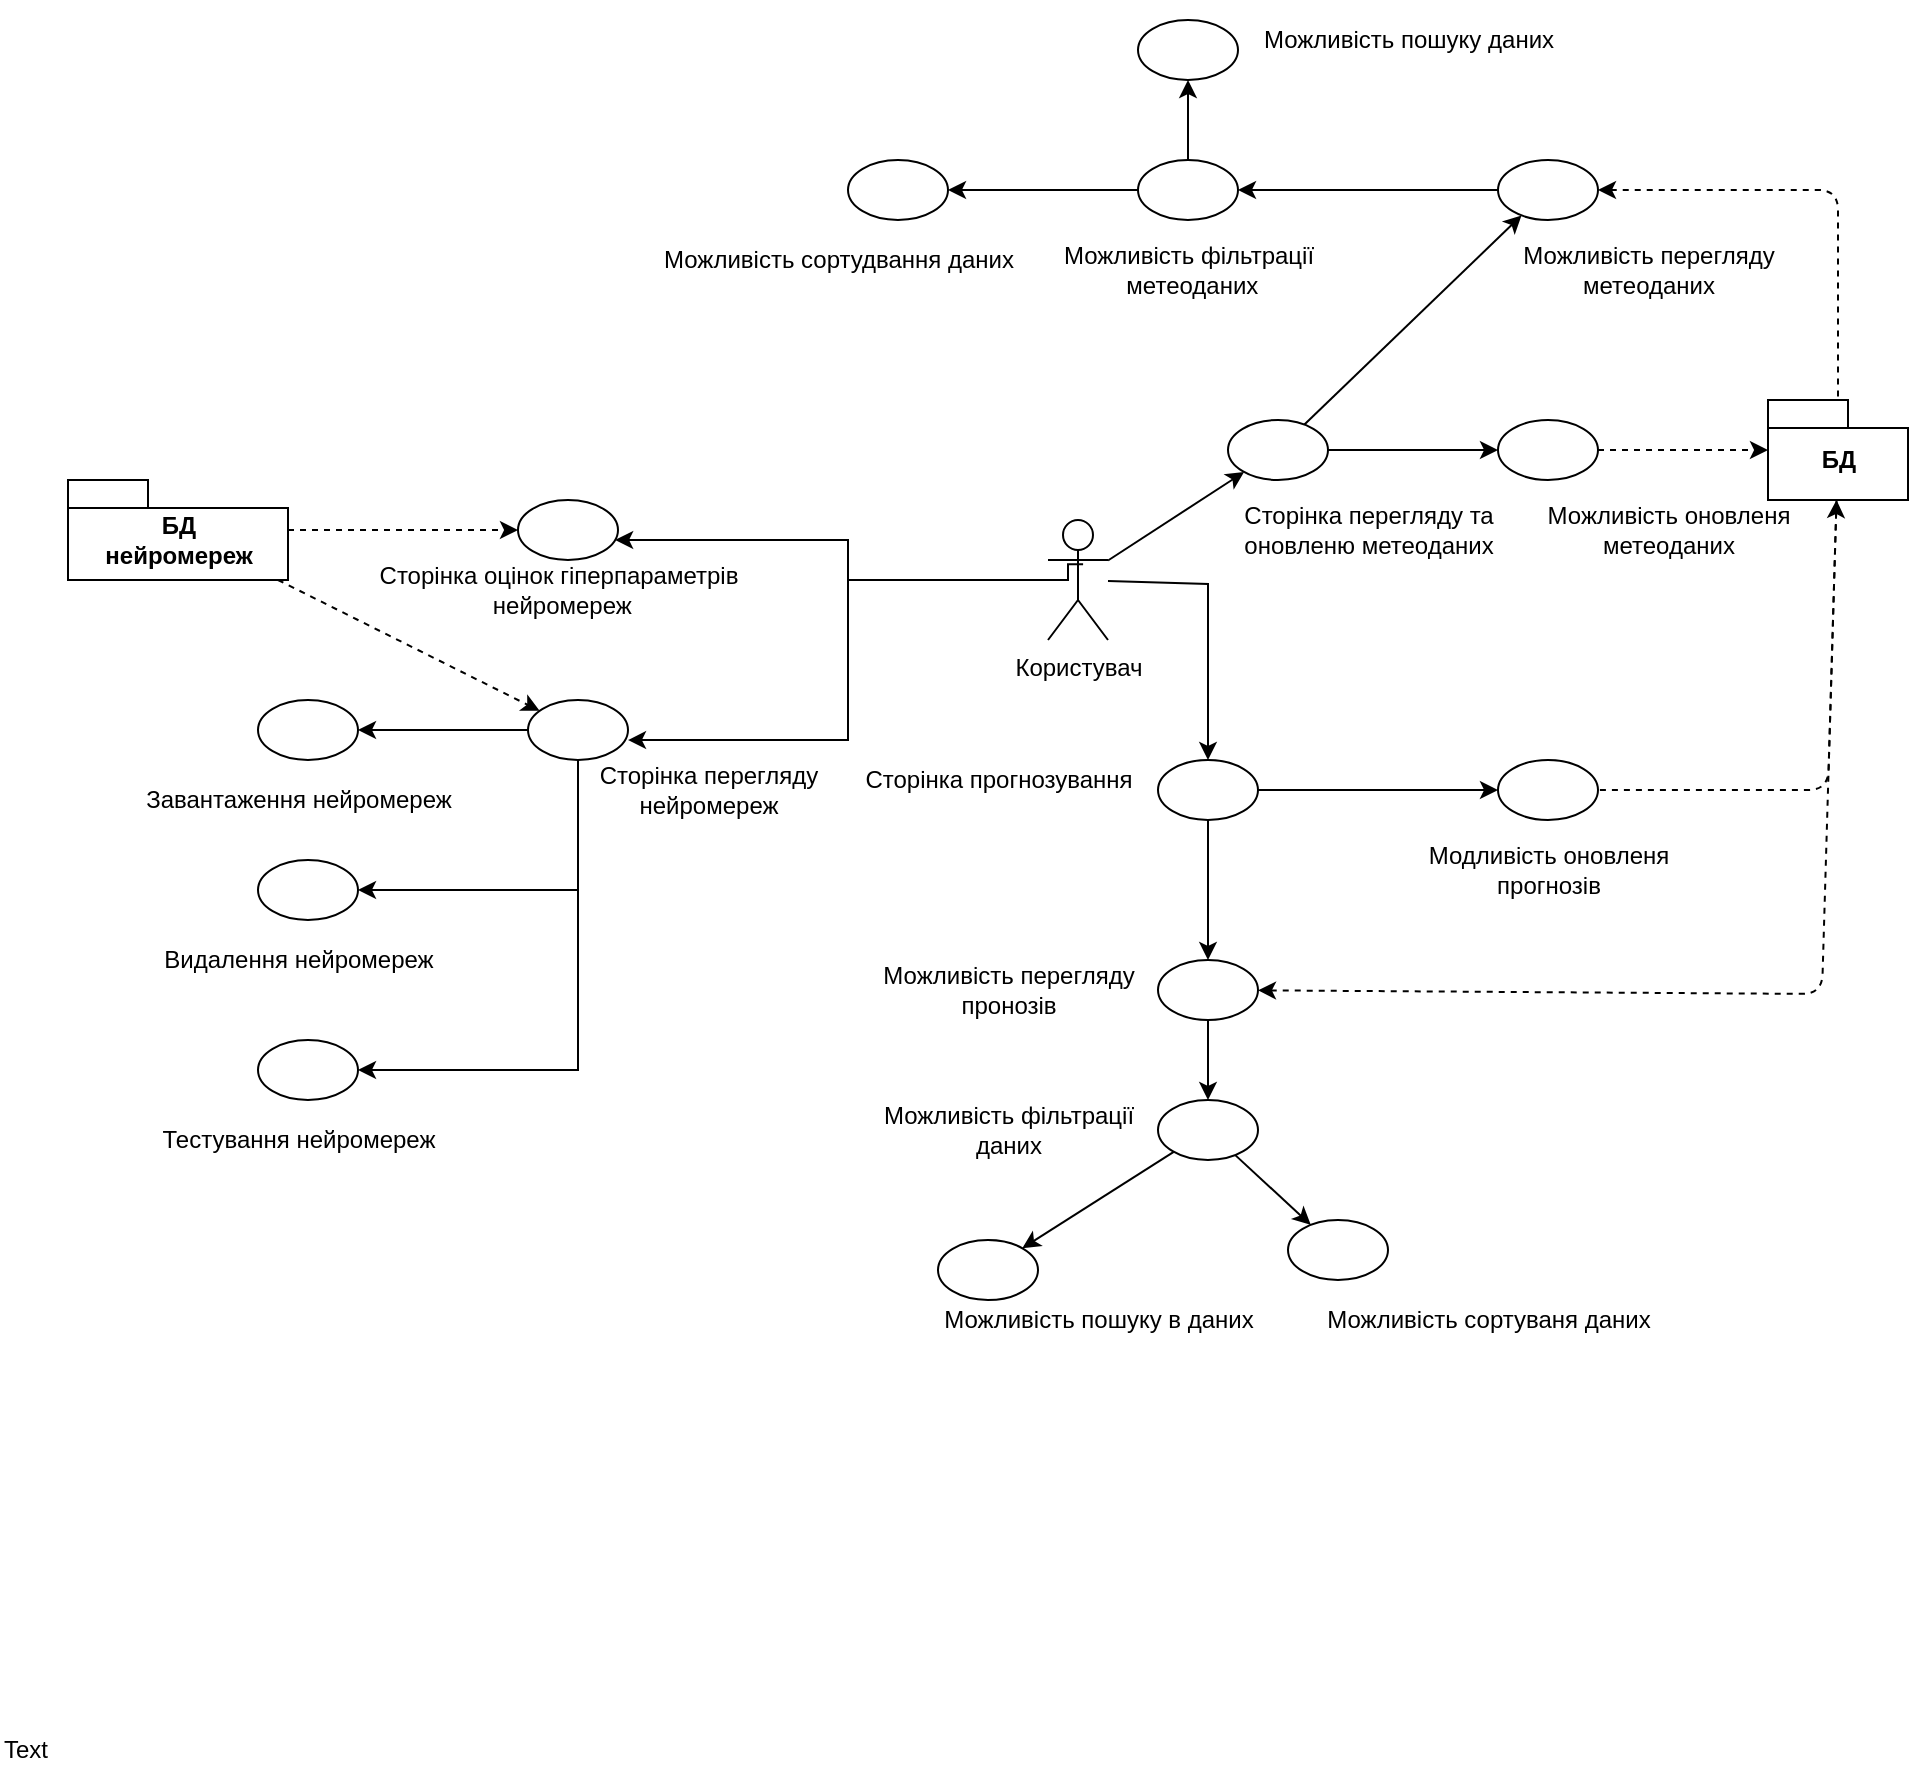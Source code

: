 <mxfile version="13.6.2" type="device"><diagram id="yrBrCh6vaDqj2KBt81jj" name="Page-1"><mxGraphModel dx="2249" dy="2001" grid="1" gridSize="10" guides="0" tooltips="1" connect="1" arrows="1" fold="1" page="1" pageScale="1" pageWidth="827" pageHeight="1169" math="0" shadow="0"><root><mxCell id="0"/><mxCell id="1" parent="0"/><mxCell id="eOF1kJZo80pbztZNc2jb-3" value="" style="rounded=0;orthogonalLoop=1;jettySize=auto;html=1;" parent="1" source="eOF1kJZo80pbztZNc2jb-1" target="eOF1kJZo80pbztZNc2jb-4" edge="1"><mxGeometry relative="1" as="geometry"><Array as="points"><mxPoint x="130" y="2"/></Array></mxGeometry></mxCell><mxCell id="eOF1kJZo80pbztZNc2jb-6" value="" style="rounded=0;orthogonalLoop=1;jettySize=auto;html=1;" parent="1" source="eOF1kJZo80pbztZNc2jb-1" target="eOF1kJZo80pbztZNc2jb-2" edge="1"><mxGeometry relative="1" as="geometry"/></mxCell><mxCell id="s24IwBE4ChhwuI07k0-0-2" style="edgeStyle=orthogonalEdgeStyle;rounded=0;orthogonalLoop=1;jettySize=auto;html=1;entryX=1;entryY=0.668;entryDx=0;entryDy=0;entryPerimeter=0;" parent="1" source="eOF1kJZo80pbztZNc2jb-1" target="s24IwBE4ChhwuI07k0-0-3" edge="1"><mxGeometry relative="1" as="geometry"><mxPoint x="-60" as="targetPoint"/><Array as="points"><mxPoint x="-50"/><mxPoint x="-50" y="80"/></Array></mxGeometry></mxCell><mxCell id="eOF1kJZo80pbztZNc2jb-1" value="Користувач" style="shape=umlActor;verticalLabelPosition=bottom;verticalAlign=top;html=1;" parent="1" vertex="1"><mxGeometry x="50" y="-30" width="30" height="60" as="geometry"/></mxCell><mxCell id="eOF1kJZo80pbztZNc2jb-16" style="rounded=0;orthogonalLoop=1;jettySize=auto;html=1;entryX=0;entryY=0.5;entryDx=0;entryDy=0;" parent="1" source="eOF1kJZo80pbztZNc2jb-2" target="eOF1kJZo80pbztZNc2jb-13" edge="1"><mxGeometry relative="1" as="geometry"/></mxCell><mxCell id="eOF1kJZo80pbztZNc2jb-22" style="edgeStyle=none;rounded=0;jumpStyle=sharp;jumpSize=1;orthogonalLoop=1;jettySize=auto;html=1;" parent="1" source="eOF1kJZo80pbztZNc2jb-2" target="eOF1kJZo80pbztZNc2jb-18" edge="1"><mxGeometry relative="1" as="geometry"/></mxCell><mxCell id="eOF1kJZo80pbztZNc2jb-2" value="" style="ellipse;whiteSpace=wrap;html=1;" parent="1" vertex="1"><mxGeometry x="140" y="-80" width="50" height="30" as="geometry"/></mxCell><mxCell id="eOF1kJZo80pbztZNc2jb-12" value="Сторінка перегляду та &lt;br&gt;оновленю метеоданих" style="text;html=1;align=center;verticalAlign=middle;resizable=0;points=[];autosize=1;" parent="1" vertex="1"><mxGeometry x="140" y="-40" width="140" height="30" as="geometry"/></mxCell><mxCell id="eOF1kJZo80pbztZNc2jb-15" value="" style="group" parent="1" vertex="1" connectable="0"><mxGeometry x="230" y="-80" width="175" height="70" as="geometry"/></mxCell><mxCell id="eOF1kJZo80pbztZNc2jb-13" value="" style="ellipse;whiteSpace=wrap;html=1;" parent="eOF1kJZo80pbztZNc2jb-15" vertex="1"><mxGeometry x="45" width="50" height="30" as="geometry"/></mxCell><mxCell id="eOF1kJZo80pbztZNc2jb-14" value="Можливість оновленя &lt;br&gt;метеоданих" style="text;html=1;align=center;verticalAlign=middle;resizable=0;points=[];autosize=1;" parent="eOF1kJZo80pbztZNc2jb-15" vertex="1"><mxGeometry x="60" y="40" width="140" height="30" as="geometry"/></mxCell><mxCell id="eOF1kJZo80pbztZNc2jb-17" value="" style="group" parent="1" vertex="1" connectable="0"><mxGeometry x="230" y="-210" width="170" height="80" as="geometry"/></mxCell><mxCell id="eOF1kJZo80pbztZNc2jb-18" value="" style="ellipse;whiteSpace=wrap;html=1;" parent="eOF1kJZo80pbztZNc2jb-17" vertex="1"><mxGeometry x="45" width="50" height="30" as="geometry"/></mxCell><mxCell id="eOF1kJZo80pbztZNc2jb-19" value="Можливість перегляду &lt;br&gt;метеоданих" style="text;html=1;align=center;verticalAlign=middle;resizable=0;points=[];autosize=1;" parent="eOF1kJZo80pbztZNc2jb-17" vertex="1"><mxGeometry x="50" y="40" width="140" height="30" as="geometry"/></mxCell><mxCell id="eOF1kJZo80pbztZNc2jb-21" value="" style="group" parent="1" vertex="1" connectable="0"><mxGeometry x="80" y="90" width="130" height="60" as="geometry"/></mxCell><mxCell id="eOF1kJZo80pbztZNc2jb-4" value="" style="ellipse;whiteSpace=wrap;html=1;" parent="eOF1kJZo80pbztZNc2jb-21" vertex="1"><mxGeometry x="25" width="50" height="30" as="geometry"/></mxCell><mxCell id="eOF1kJZo80pbztZNc2jb-46" value="" style="group" parent="1" vertex="1" connectable="0"><mxGeometry x="-180" y="-260" width="380" height="120" as="geometry"/></mxCell><mxCell id="eOF1kJZo80pbztZNc2jb-47" value="" style="ellipse;whiteSpace=wrap;html=1;" parent="eOF1kJZo80pbztZNc2jb-46" vertex="1"><mxGeometry x="130" y="50" width="50" height="30" as="geometry"/></mxCell><mxCell id="M1j5Ew9VErUF1jul8I1Z-2" value="" style="group" parent="eOF1kJZo80pbztZNc2jb-46" vertex="1" connectable="0"><mxGeometry x="230" y="-30" width="250" height="70" as="geometry"/></mxCell><mxCell id="M1j5Ew9VErUF1jul8I1Z-3" value="" style="ellipse;whiteSpace=wrap;html=1;" parent="M1j5Ew9VErUF1jul8I1Z-2" vertex="1"><mxGeometry x="45" y="10" width="50" height="30" as="geometry"/></mxCell><mxCell id="M1j5Ew9VErUF1jul8I1Z-4" value="Можливість пошуку даних" style="text;html=1;align=center;verticalAlign=middle;resizable=0;points=[];autosize=1;" parent="M1j5Ew9VErUF1jul8I1Z-2" vertex="1"><mxGeometry x="100" y="10" width="160" height="20" as="geometry"/></mxCell><mxCell id="JIStWmUKIJlV03fnF95i-54" value="" style="group" parent="eOF1kJZo80pbztZNc2jb-46" vertex="1" connectable="0"><mxGeometry x="230" y="50" width="150" height="70" as="geometry"/></mxCell><mxCell id="JIStWmUKIJlV03fnF95i-55" value="" style="ellipse;whiteSpace=wrap;html=1;" parent="JIStWmUKIJlV03fnF95i-54" vertex="1"><mxGeometry x="45" width="50" height="30" as="geometry"/></mxCell><mxCell id="JIStWmUKIJlV03fnF95i-56" value="Можливість фільтрації&lt;br&gt;&amp;nbsp;метеоданих" style="text;html=1;align=center;verticalAlign=middle;resizable=0;points=[];autosize=1;" parent="JIStWmUKIJlV03fnF95i-54" vertex="1"><mxGeometry y="40" width="140" height="30" as="geometry"/></mxCell><mxCell id="M1j5Ew9VErUF1jul8I1Z-5" style="edgeStyle=none;rounded=0;orthogonalLoop=1;jettySize=auto;html=1;" parent="eOF1kJZo80pbztZNc2jb-46" source="JIStWmUKIJlV03fnF95i-55" target="M1j5Ew9VErUF1jul8I1Z-3" edge="1"><mxGeometry relative="1" as="geometry"/></mxCell><mxCell id="JIStWmUKIJlV03fnF95i-5" style="edgeStyle=none;rounded=0;orthogonalLoop=1;jettySize=auto;html=1;" parent="eOF1kJZo80pbztZNc2jb-46" source="JIStWmUKIJlV03fnF95i-55" target="eOF1kJZo80pbztZNc2jb-47" edge="1"><mxGeometry relative="1" as="geometry"><mxPoint x="629.566" y="92.216" as="sourcePoint"/></mxGeometry></mxCell><mxCell id="eOF1kJZo80pbztZNc2jb-48" value="Можливість сортудвання даних" style="text;html=1;align=center;verticalAlign=middle;resizable=0;points=[];autosize=1;" parent="eOF1kJZo80pbztZNc2jb-46" vertex="1"><mxGeometry x="30" y="90" width="190" height="20" as="geometry"/></mxCell><mxCell id="eOF1kJZo80pbztZNc2jb-9" value="Сторінка прогнозування" style="text;html=1;align=center;verticalAlign=middle;resizable=0;points=[];autosize=1;" parent="1" vertex="1"><mxGeometry x="-50" y="90" width="150" height="20" as="geometry"/></mxCell><mxCell id="M1j5Ew9VErUF1jul8I1Z-1" style="rounded=0;orthogonalLoop=1;jettySize=auto;html=1;" parent="1" source="eOF1kJZo80pbztZNc2jb-18" target="JIStWmUKIJlV03fnF95i-55" edge="1"><mxGeometry relative="1" as="geometry"/></mxCell><mxCell id="a6Jz2FhwlCJMHQ2g0PV4-1" value="Text" style="text;html=1;resizable=0;points=[];autosize=1;align=left;verticalAlign=top;spacingTop=-4;" parent="1" vertex="1"><mxGeometry x="-474" y="575" width="40" height="20" as="geometry"/></mxCell><mxCell id="a6Jz2FhwlCJMHQ2g0PV4-2" value="БД" style="shape=folder;fontStyle=1;spacingTop=10;tabWidth=40;tabHeight=14;tabPosition=left;html=1;" parent="1" vertex="1"><mxGeometry x="410" y="-90" width="70" height="50" as="geometry"/></mxCell><mxCell id="a6Jz2FhwlCJMHQ2g0PV4-3" value="" style="endArrow=none;dashed=1;html=1;startArrow=classic;startFill=1;" parent="1" source="eOF1kJZo80pbztZNc2jb-18" target="a6Jz2FhwlCJMHQ2g0PV4-2" edge="1"><mxGeometry width="50" height="50" relative="1" as="geometry"><mxPoint x="100" y="-130" as="sourcePoint"/><mxPoint x="150" y="-180" as="targetPoint"/><Array as="points"><mxPoint x="445" y="-195"/></Array></mxGeometry></mxCell><mxCell id="a6Jz2FhwlCJMHQ2g0PV4-4" style="rounded=0;orthogonalLoop=1;jettySize=auto;html=1;startArrow=none;startFill=0;endArrow=classic;endFill=1;dashed=1;" parent="1" source="eOF1kJZo80pbztZNc2jb-13" target="a6Jz2FhwlCJMHQ2g0PV4-2" edge="1"><mxGeometry relative="1" as="geometry"/></mxCell><mxCell id="a6Jz2FhwlCJMHQ2g0PV4-8" value="" style="endArrow=none;dashed=1;html=1;startArrow=classic;startFill=1;" parent="1" source="a6Jz2FhwlCJMHQ2g0PV4-2" target="JIStWmUKIJlV03fnF95i-36" edge="1"><mxGeometry width="50" height="50" relative="1" as="geometry"><mxPoint x="570.04" y="183.482" as="sourcePoint"/><mxPoint x="470" y="130" as="targetPoint"/><Array as="points"><mxPoint x="440" y="105"/></Array></mxGeometry></mxCell><mxCell id="JIStWmUKIJlV03fnF95i-10" style="edgeStyle=none;rounded=0;jumpStyle=sharp;jumpSize=1;orthogonalLoop=1;jettySize=auto;html=1;" parent="1" source="eOF1kJZo80pbztZNc2jb-4" target="JIStWmUKIJlV03fnF95i-15" edge="1"><mxGeometry relative="1" as="geometry"><mxPoint x="214.964" y="341.695" as="sourcePoint"/></mxGeometry></mxCell><mxCell id="JIStWmUKIJlV03fnF95i-14" value="" style="group" parent="1" vertex="1" connectable="0"><mxGeometry x="60" y="190" width="150" height="70" as="geometry"/></mxCell><mxCell id="JIStWmUKIJlV03fnF95i-15" value="" style="ellipse;whiteSpace=wrap;html=1;" parent="JIStWmUKIJlV03fnF95i-14" vertex="1"><mxGeometry x="45" width="50" height="30" as="geometry"/></mxCell><mxCell id="JIStWmUKIJlV03fnF95i-22" style="edgeStyle=none;rounded=0;orthogonalLoop=1;jettySize=auto;html=1;" parent="1" source="JIStWmUKIJlV03fnF95i-15" target="JIStWmUKIJlV03fnF95i-42" edge="1"><mxGeometry relative="1" as="geometry"/></mxCell><mxCell id="JIStWmUKIJlV03fnF95i-27" value="" style="group" parent="1" vertex="1" connectable="0"><mxGeometry x="80" y="290" width="310" height="170" as="geometry"/></mxCell><mxCell id="JIStWmUKIJlV03fnF95i-41" value="" style="group" parent="JIStWmUKIJlV03fnF95i-27" vertex="1" connectable="0"><mxGeometry x="-20" y="-30" width="160" height="120" as="geometry"/></mxCell><mxCell id="JIStWmUKIJlV03fnF95i-42" value="" style="ellipse;whiteSpace=wrap;html=1;" parent="JIStWmUKIJlV03fnF95i-41" vertex="1"><mxGeometry x="45" width="50" height="30" as="geometry"/></mxCell><mxCell id="JIStWmUKIJlV03fnF95i-34" value="" style="ellipse;whiteSpace=wrap;html=1;" parent="JIStWmUKIJlV03fnF95i-41" vertex="1"><mxGeometry x="110" y="60" width="50" height="30" as="geometry"/></mxCell><mxCell id="JIStWmUKIJlV03fnF95i-30" style="edgeStyle=none;rounded=0;orthogonalLoop=1;jettySize=auto;html=1;" parent="JIStWmUKIJlV03fnF95i-41" source="JIStWmUKIJlV03fnF95i-42" target="JIStWmUKIJlV03fnF95i-34" edge="1"><mxGeometry relative="1" as="geometry"><mxPoint x="280" y="-127.5" as="sourcePoint"/><mxPoint x="465.3" y="-50.184" as="targetPoint"/></mxGeometry></mxCell><mxCell id="JIStWmUKIJlV03fnF95i-17" value="Можливість сортуваня даних" style="text;html=1;align=center;verticalAlign=middle;resizable=0;points=[];autosize=1;" parent="JIStWmUKIJlV03fnF95i-27" vertex="1"><mxGeometry x="100" y="70" width="180" height="20" as="geometry"/></mxCell><mxCell id="JIStWmUKIJlV03fnF95i-19" value="" style="group" parent="JIStWmUKIJlV03fnF95i-27" vertex="1" connectable="0"><mxGeometry x="-130" y="40" width="170" height="70" as="geometry"/></mxCell><mxCell id="JIStWmUKIJlV03fnF95i-20" value="" style="ellipse;whiteSpace=wrap;html=1;" parent="JIStWmUKIJlV03fnF95i-19" vertex="1"><mxGeometry x="45" width="50" height="30" as="geometry"/></mxCell><mxCell id="JIStWmUKIJlV03fnF95i-21" value="Можливість пошуку в даних" style="text;html=1;align=center;verticalAlign=middle;resizable=0;points=[];autosize=1;" parent="JIStWmUKIJlV03fnF95i-19" vertex="1"><mxGeometry x="40" y="30" width="170" height="20" as="geometry"/></mxCell><mxCell id="JIStWmUKIJlV03fnF95i-31" style="edgeStyle=none;rounded=0;orthogonalLoop=1;jettySize=auto;html=1;" parent="JIStWmUKIJlV03fnF95i-27" source="JIStWmUKIJlV03fnF95i-42" target="JIStWmUKIJlV03fnF95i-20" edge="1"><mxGeometry relative="1" as="geometry"><mxPoint x="240" y="-117.5" as="sourcePoint"/></mxGeometry></mxCell><mxCell id="JIStWmUKIJlV03fnF95i-35" value="" style="group" parent="1" vertex="1" connectable="0"><mxGeometry x="230" y="90" width="150" height="70" as="geometry"/></mxCell><mxCell id="JIStWmUKIJlV03fnF95i-36" value="" style="ellipse;whiteSpace=wrap;html=1;" parent="JIStWmUKIJlV03fnF95i-35" vertex="1"><mxGeometry x="45" width="50" height="30" as="geometry"/></mxCell><mxCell id="JIStWmUKIJlV03fnF95i-37" value="Модливість оновленя&lt;br&gt;прогнозів" style="text;html=1;align=center;verticalAlign=middle;resizable=0;points=[];autosize=1;" parent="JIStWmUKIJlV03fnF95i-35" vertex="1"><mxGeometry y="40" width="140" height="30" as="geometry"/></mxCell><mxCell id="JIStWmUKIJlV03fnF95i-38" style="edgeStyle=none;rounded=0;orthogonalLoop=1;jettySize=auto;html=1;exitX=1;exitY=0.5;exitDx=0;exitDy=0;" parent="1" source="eOF1kJZo80pbztZNc2jb-4" target="JIStWmUKIJlV03fnF95i-36" edge="1"><mxGeometry relative="1" as="geometry"/></mxCell><mxCell id="JIStWmUKIJlV03fnF95i-44" value="" style="endArrow=none;dashed=1;html=1;startArrow=classic;startFill=1;" parent="1" source="JIStWmUKIJlV03fnF95i-15" target="a6Jz2FhwlCJMHQ2g0PV4-2" edge="1"><mxGeometry width="50" height="50" relative="1" as="geometry"><mxPoint x="99.993" y="225.342" as="sourcePoint"/><mxPoint x="447.496" y="-142" as="targetPoint"/><Array as="points"><mxPoint x="437" y="207"/></Array></mxGeometry></mxCell><mxCell id="JIStWmUKIJlV03fnF95i-43" value="Можливість фільтрації &lt;br&gt;даних" style="text;html=1;align=center;verticalAlign=middle;resizable=0;points=[];autosize=1;" parent="1" vertex="1"><mxGeometry x="-40" y="260" width="140" height="30" as="geometry"/></mxCell><mxCell id="JIStWmUKIJlV03fnF95i-16" value="Можливість перегляду&lt;br&gt;пронозів" style="text;html=1;align=center;verticalAlign=middle;resizable=0;points=[];autosize=1;" parent="1" vertex="1"><mxGeometry x="-40" y="190" width="140" height="30" as="geometry"/></mxCell><mxCell id="s24IwBE4ChhwuI07k0-0-14" style="edgeStyle=none;rounded=0;orthogonalLoop=1;jettySize=auto;html=1;entryX=1;entryY=0.5;entryDx=0;entryDy=0;" parent="1" source="s24IwBE4ChhwuI07k0-0-3" target="s24IwBE4ChhwuI07k0-0-8" edge="1"><mxGeometry relative="1" as="geometry"/></mxCell><mxCell id="s24IwBE4ChhwuI07k0-0-15" style="edgeStyle=none;rounded=0;orthogonalLoop=1;jettySize=auto;html=1;entryX=1;entryY=0.5;entryDx=0;entryDy=0;" parent="1" source="s24IwBE4ChhwuI07k0-0-3" target="s24IwBE4ChhwuI07k0-0-10" edge="1"><mxGeometry relative="1" as="geometry"><Array as="points"><mxPoint x="-185" y="155"/></Array></mxGeometry></mxCell><mxCell id="s24IwBE4ChhwuI07k0-0-16" style="edgeStyle=none;rounded=0;orthogonalLoop=1;jettySize=auto;html=1;entryX=1;entryY=0.5;entryDx=0;entryDy=0;" parent="1" source="s24IwBE4ChhwuI07k0-0-3" target="s24IwBE4ChhwuI07k0-0-12" edge="1"><mxGeometry relative="1" as="geometry"><Array as="points"><mxPoint x="-185" y="245"/></Array></mxGeometry></mxCell><mxCell id="s24IwBE4ChhwuI07k0-0-3" value="" style="ellipse;whiteSpace=wrap;html=1;" parent="1" vertex="1"><mxGeometry x="-210" y="60" width="50" height="30" as="geometry"/></mxCell><mxCell id="s24IwBE4ChhwuI07k0-0-4" value="Сторінка перегляду &lt;br&gt;нейромереж" style="text;html=1;align=center;verticalAlign=middle;resizable=0;points=[];autosize=1;" parent="1" vertex="1"><mxGeometry x="-180" y="90" width="120" height="30" as="geometry"/></mxCell><mxCell id="s24IwBE4ChhwuI07k0-0-8" value="" style="ellipse;whiteSpace=wrap;html=1;" parent="1" vertex="1"><mxGeometry x="-345" y="60" width="50" height="30" as="geometry"/></mxCell><mxCell id="s24IwBE4ChhwuI07k0-0-9" value="Завантаження нейромереж" style="text;html=1;align=center;verticalAlign=middle;resizable=0;points=[];autosize=1;" parent="1" vertex="1"><mxGeometry x="-410" y="100" width="170" height="20" as="geometry"/></mxCell><mxCell id="s24IwBE4ChhwuI07k0-0-10" value="" style="ellipse;whiteSpace=wrap;html=1;" parent="1" vertex="1"><mxGeometry x="-345" y="140" width="50" height="30" as="geometry"/></mxCell><mxCell id="s24IwBE4ChhwuI07k0-0-11" value="Видалення нейромереж" style="text;html=1;align=center;verticalAlign=middle;resizable=0;points=[];autosize=1;" parent="1" vertex="1"><mxGeometry x="-400" y="180" width="150" height="20" as="geometry"/></mxCell><mxCell id="s24IwBE4ChhwuI07k0-0-12" value="" style="ellipse;whiteSpace=wrap;html=1;" parent="1" vertex="1"><mxGeometry x="-345" y="230" width="50" height="30" as="geometry"/></mxCell><mxCell id="s24IwBE4ChhwuI07k0-0-13" value="Тестування нейромереж" style="text;html=1;align=center;verticalAlign=middle;resizable=0;points=[];autosize=1;" parent="1" vertex="1"><mxGeometry x="-400" y="270" width="150" height="20" as="geometry"/></mxCell><mxCell id="-luei5slKBZtq7KFjVu4-1" style="edgeStyle=orthogonalEdgeStyle;rounded=0;orthogonalLoop=1;jettySize=auto;html=1;exitX=0.585;exitY=0.368;exitDx=0;exitDy=0;exitPerimeter=0;" edge="1" parent="1" source="eOF1kJZo80pbztZNc2jb-1" target="-luei5slKBZtq7KFjVu4-2"><mxGeometry relative="1" as="geometry"><mxPoint x="-180" y="-20" as="targetPoint"/><mxPoint x="60" y="10.034" as="sourcePoint"/><Array as="points"><mxPoint x="60" y="-8"/><mxPoint x="60"/><mxPoint x="-50"/><mxPoint x="-50" y="-20"/></Array></mxGeometry></mxCell><mxCell id="-luei5slKBZtq7KFjVu4-2" value="" style="ellipse;whiteSpace=wrap;html=1;" vertex="1" parent="1"><mxGeometry x="-215" y="-40" width="50" height="30" as="geometry"/></mxCell><mxCell id="-luei5slKBZtq7KFjVu4-3" value="Сторінка оцінок гіперпараметрів&lt;br&gt;&amp;nbsp;нейромереж" style="text;html=1;align=center;verticalAlign=middle;resizable=0;points=[];autosize=1;" vertex="1" parent="1"><mxGeometry x="-290" y="-10" width="190" height="30" as="geometry"/></mxCell><mxCell id="-luei5slKBZtq7KFjVu4-5" style="edgeStyle=orthogonalEdgeStyle;rounded=0;orthogonalLoop=1;jettySize=auto;html=1;dashed=1;" edge="1" parent="1" source="-luei5slKBZtq7KFjVu4-4" target="-luei5slKBZtq7KFjVu4-2"><mxGeometry relative="1" as="geometry"/></mxCell><mxCell id="-luei5slKBZtq7KFjVu4-6" style="rounded=0;orthogonalLoop=1;jettySize=auto;html=1;dashed=1;" edge="1" parent="1" source="-luei5slKBZtq7KFjVu4-4" target="s24IwBE4ChhwuI07k0-0-3"><mxGeometry relative="1" as="geometry"/></mxCell><mxCell id="-luei5slKBZtq7KFjVu4-4" value="БД &lt;br&gt;нейромереж" style="shape=folder;fontStyle=1;spacingTop=10;tabWidth=40;tabHeight=14;tabPosition=left;html=1;" vertex="1" parent="1"><mxGeometry x="-440" y="-50" width="110" height="50" as="geometry"/></mxCell></root></mxGraphModel></diagram></mxfile>